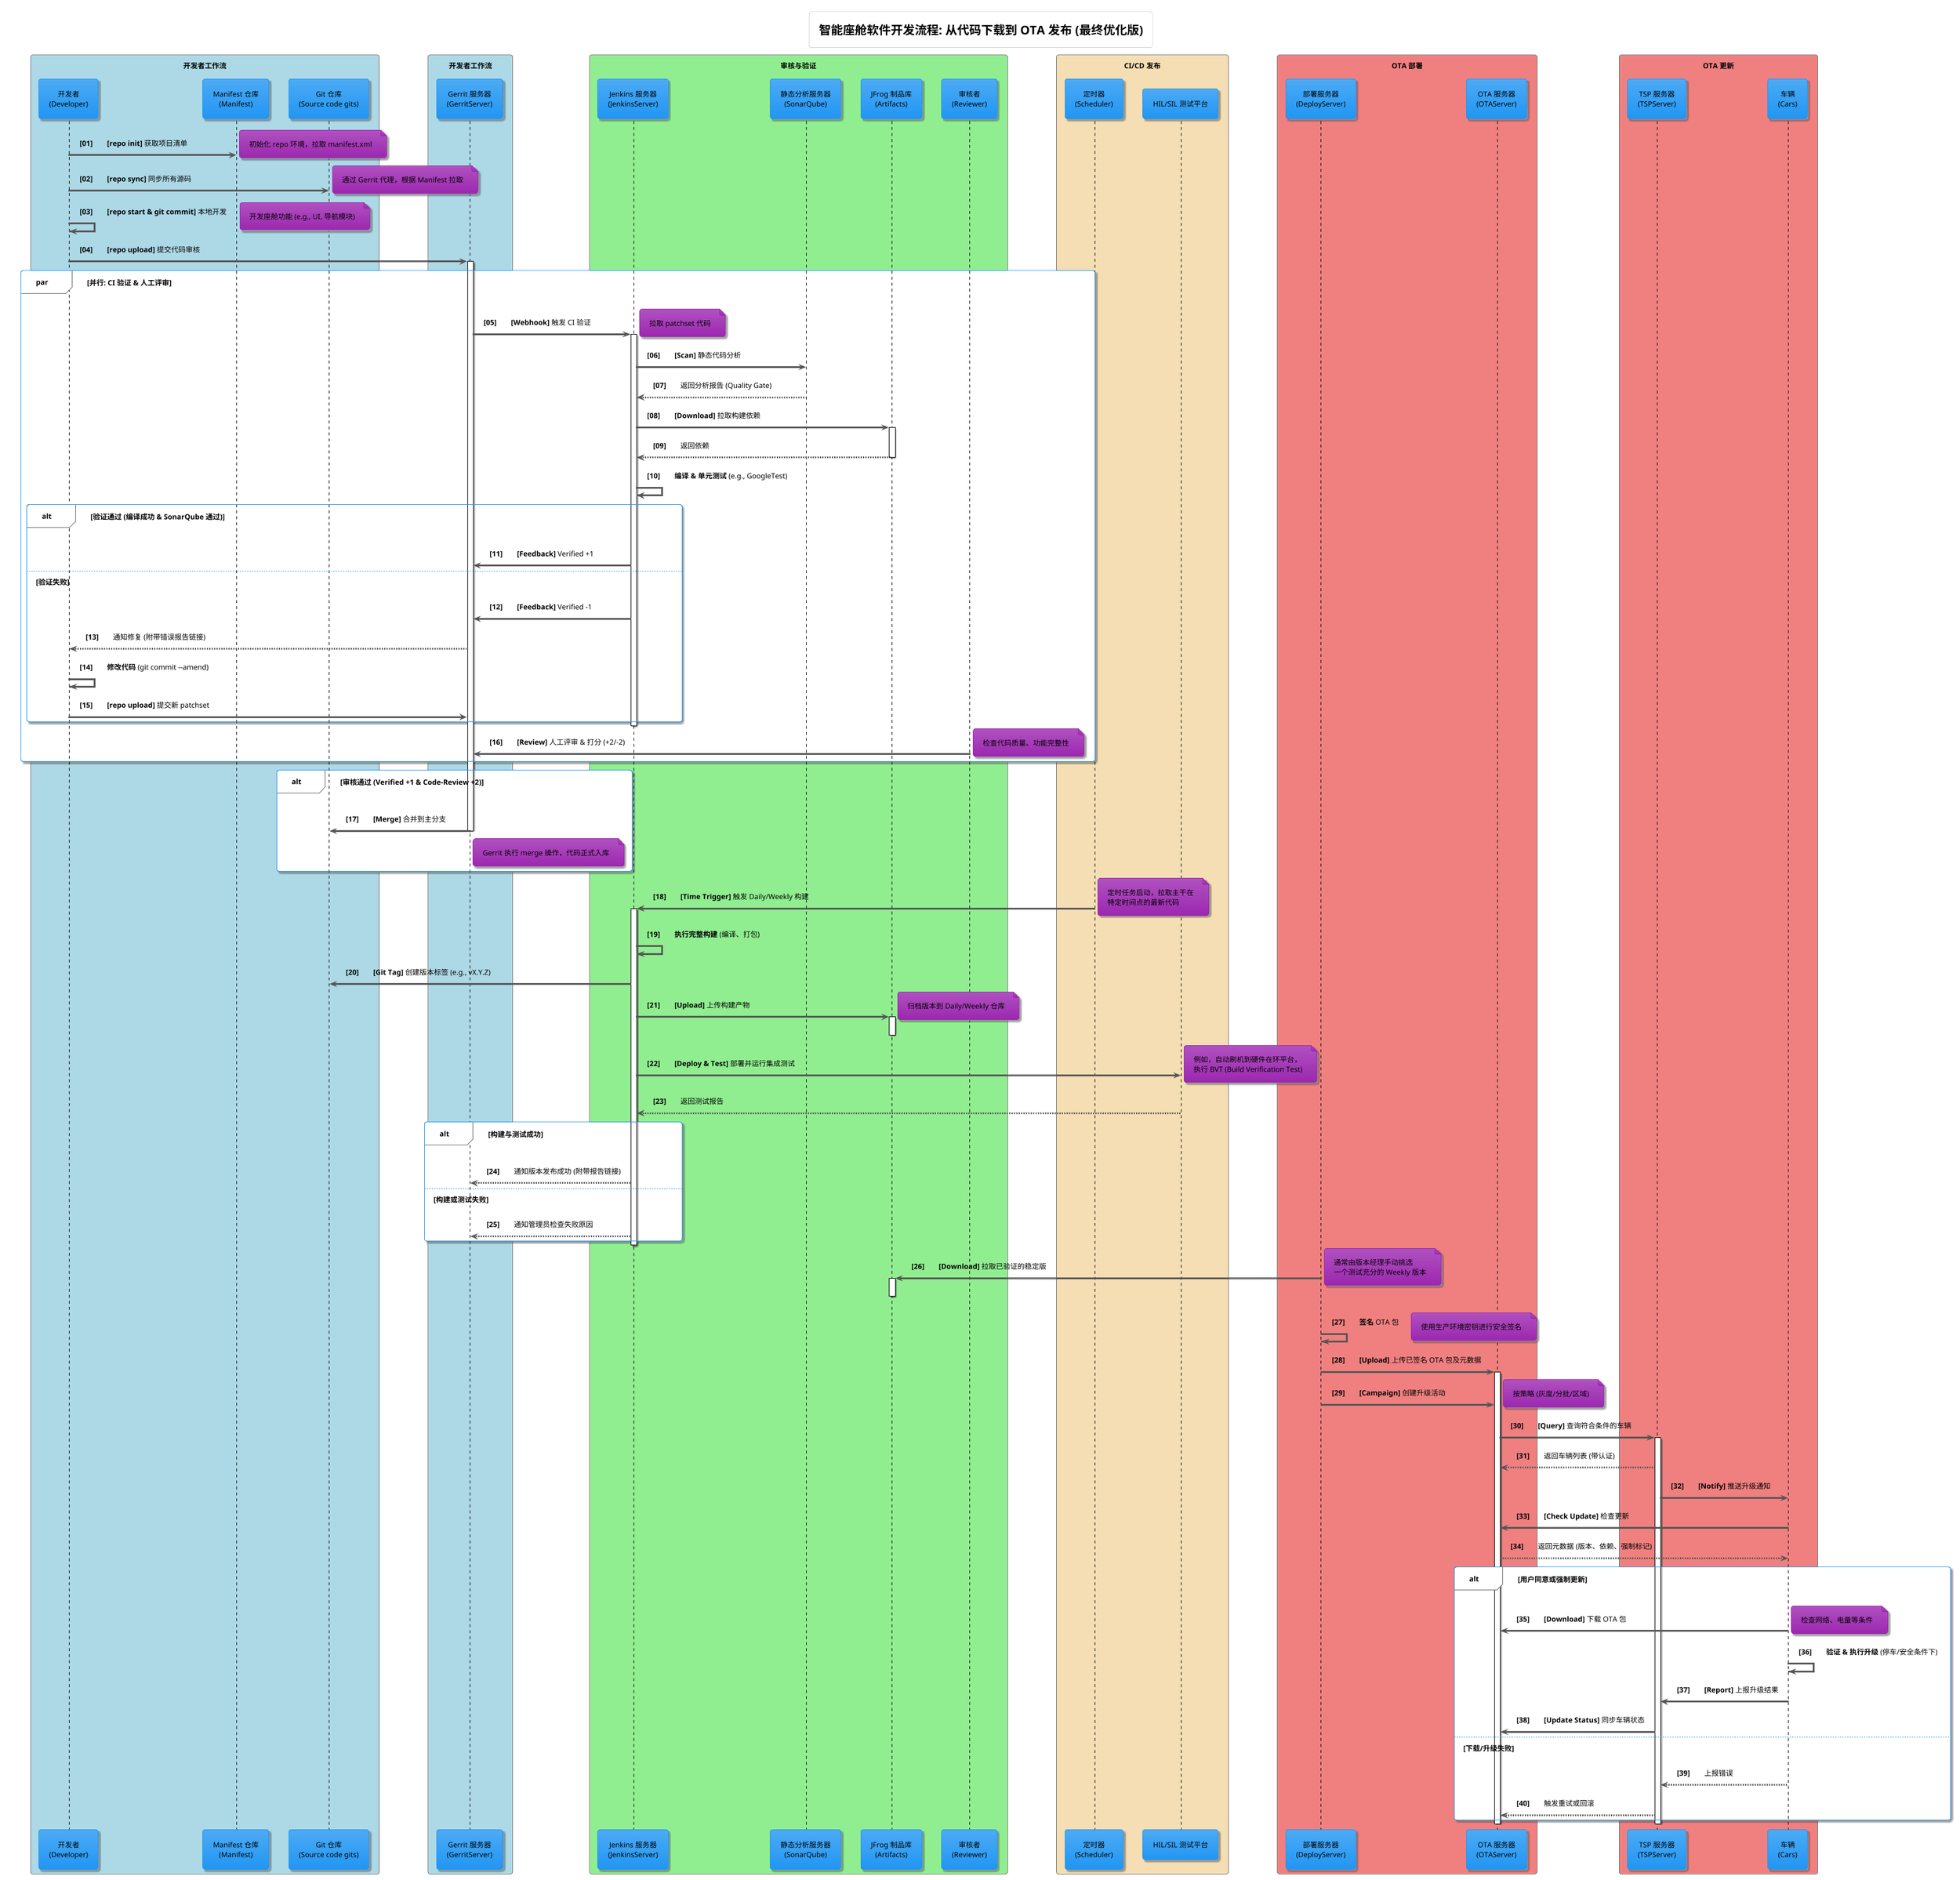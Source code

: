 @startuml
!theme materia
skinparam SequenceLifeLineBorderColor black
skinparam ArrowColor #555555
skinparam defaultFontColor #000000
autonumber "<b>[00]"
' 增加此行来压缩布局，数值可以根据需要调整
skinparam ParticipantPadding 10

title 智能座舱软件开发流程: 从代码下载到 OTA 发布 (最终优化版)

' === 阶段 1: 代码下载 ===
box "开发者工作流" #LightBlue
  "开发者\n(Developer)" -> "Manifest 仓库\n(Manifest)": **[repo init]** 获取项目清单
  note right: 初始化 repo 环境，拉取 manifest.xml
  "开发者\n(Developer)" -> "Git 仓库\n(Source code gits)": **[repo sync]** 同步所有源码
  note right: 通过 Gerrit 代理，根据 Manifest 拉取
end box

' === 阶段 2: 代码提交 ===
box "开发者工作流" #LightBlue
  "开发者\n(Developer)" -> "开发者\n(Developer)": **[repo start & git commit]** 本地开发
  note right: 开发座舱功能 (e.g., UI, 导航模块)
  "开发者\n(Developer)" -> "Gerrit 服务器\n(GerritServer)": **[repo upload]** 提交代码审核
  activate "Gerrit 服务器\n(GerritServer)"
end box

' === 阶段 3: 代码审核 ===
box "审核与验证" #LightGreen
  par 并行: CI 验证 & 人工评审
    "Gerrit 服务器\n(GerritServer)" -> "Jenkins 服务器\n(JenkinsServer)": **[Webhook]** 触发 CI 验证
    activate "Jenkins 服务器\n(JenkinsServer)"
    note right: 拉取 patchset 代码
    
    "Jenkins 服务器\n(JenkinsServer)" -> "静态分析服务器\n(SonarQube)": **[Scan]** 静态代码分析
    "静态分析服务器\n(SonarQube)" --> "Jenkins 服务器\n(JenkinsServer)": 返回分析报告 (Quality Gate)
    
    "Jenkins 服务器\n(JenkinsServer)" -> "JFrog 制品库\n(Artifacts)": **[Download]** 拉取构建依赖
    activate "JFrog 制品库\n(Artifacts)"
    "JFrog 制品库\n(Artifacts)" --> "Jenkins 服务器\n(JenkinsServer)": 返回依赖
    deactivate "JFrog 制品库\n(Artifacts)"
    
    "Jenkins 服务器\n(JenkinsServer)" -> "Jenkins 服务器\n(JenkinsServer)": **编译 & 单元测试** (e.g., GoogleTest)
    
    alt 验证通过 (编译成功 & SonarQube 通过)
      "Jenkins 服务器\n(JenkinsServer)" -> "Gerrit 服务器\n(GerritServer)": **[Feedback]** Verified +1
    else 验证失败
      "Jenkins 服务器\n(JenkinsServer)" -> "Gerrit 服务器\n(GerritServer)": **[Feedback]** Verified -1
      "Gerrit 服务器\n(GerritServer)" --> "开发者\n(Developer)": 通知修复 (附带错误报告链接)
      "开发者\n(Developer)" -> "开发者\n(Developer)": **修改代码** (git commit --amend)
      "开发者\n(Developer)" -> "Gerrit 服务器\n(GerritServer)": **[repo upload]** 提交新 patchset
    end
    deactivate "Jenkins 服务器\n(JenkinsServer)"

    "审核者\n(Reviewer)" -> "Gerrit 服务器\n(GerritServer)": **[Review]** 人工评审 & 打分 (+2/-2)
    note right: 检查代码质量、功能完整性
  end par
end box

' === 阶段 4: 代码入库 ===
box "代码合并" #LightGreen
  ' 审核拒绝的流程已在阶段3闭环，这里只展示成功路径，使逻辑更清晰
  alt 审核通过 (Verified +1 & Code-Review +2)
    "Gerrit 服务器\n(GerritServer)" -> "Git 仓库\n(Source code gits)": **[Merge]** 合并到主分支
    deactivate "Gerrit 服务器\n(GerritServer)"
    note right of "Gerrit 服务器\n(GerritServer)": Gerrit 执行 merge 操作，代码正式入库
  end
end box

' === 阶段 5: Daily/Weekly 发布 ===
box "CI/CD 发布" #Wheat
  "定时器\n(Scheduler)" -> "Jenkins 服务器\n(JenkinsServer)": **[Time Trigger]** 触发 Daily/Weekly 构建
  activate "Jenkins 服务器\n(JenkinsServer)"
  note right: 定时任务启动，拉取主干在\n特定时间点的最新代码
  "Jenkins 服务器\n(JenkinsServer)" -> "Jenkins 服务器\n(JenkinsServer)": **执行完整构建** (编译、打包)
  "Jenkins 服务器\n(JenkinsServer)" -> "Git 仓库\n(Source code gits)": **[Git Tag]** 创建版本标签 (e.g., vX.Y.Z)
  "Jenkins 服务器\n(JenkinsServer)" -> "JFrog 制品库\n(Artifacts)": **[Upload]** 上传构建产物
  activate "JFrog 制品库\n(Artifacts)"
  note right: 归档版本到 Daily/Weekly 仓库
  deactivate "JFrog 制品库\n(Artifacts)"

  ' 新增: 触发自动化集成测试
  "Jenkins 服务器\n(JenkinsServer)" -> "HIL/SIL 测试平台": **[Deploy & Test]** 部署并运行集成测试
  note right: 例如，自动刷机到硬件在环平台，\n执行 BVT (Build Verification Test)
  "HIL/SIL 测试平台" --> "Jenkins 服务器\n(JenkinsServer)": 返回测试报告
  
  alt 构建与测试成功
     "Jenkins 服务器\n(JenkinsServer)" --> "Gerrit 服务器\n(GerritServer)": 通知版本发布成功 (附带报告链接)
  else 构建或测试失败
     "Jenkins 服务器\n(JenkinsServer)" --> "Gerrit 服务器\n(GerritServer)": 通知管理员检查失败原因
  end
  deactivate "Jenkins 服务器\n(JenkinsServer)"
end box

' === 阶段 6: OTA 发布 ===
box "OTA 部署" #LightCoral
  "部署服务器\n(DeployServer)" -> "JFrog 制品库\n(Artifacts)": **[Download]** 拉取已验证的稳定版
  activate "JFrog 制品库\n(Artifacts)"
  note right: 通常由版本经理手动挑选\n一个测试充分的 Weekly 版本
  deactivate "JFrog 制品库\n(Artifacts)"
  "部署服务器\n(DeployServer)" -> "部署服务器\n(DeployServer)": **签名** OTA 包
  note right: 使用生产环境密钥进行安全签名
  "部署服务器\n(DeployServer)" -> "OTA 服务器\n(OTAServer)": **[Upload]** 上传已签名 OTA 包及元数据
  activate "OTA 服务器\n(OTAServer)"
end box

' === 阶段 7: OTA 推送与车辆更新 ===
box "OTA 更新" #LightCoral
  "部署服务器\n(DeployServer)" -> "OTA 服务器\n(OTAServer)": **[Campaign]** 创建升级活动
  note right: 按策略 (灰度/分批/区域)
  "OTA 服务器\n(OTAServer)" -> "TSP 服务器\n(TSPServer)": **[Query]** 查询符合条件的车辆
  activate "TSP 服务器\n(TSPServer)"
  "TSP 服务器\n(TSPServer)" --> "OTA 服务器\n(OTAServer)": 返回车辆列表 (带认证)
  "TSP 服务器\n(TSPServer)" -> "车辆\n(Cars)": **[Notify]** 推送升级通知
  "车辆\n(Cars)" -> "OTA 服务器\n(OTAServer)": **[Check Update]** 检查更新
  "OTA 服务器\n(OTAServer)" --> "车辆\n(Cars)": 返回元数据 (版本、依赖、强制标记)
  alt 用户同意或强制更新
    "车辆\n(Cars)" -> "OTA 服务器\n(OTAServer)": **[Download]** 下载 OTA 包
    note right: 检查网络、电量等条件
    "车辆\n(Cars)" -> "车辆\n(Cars)": **验证 & 执行升级** (停车/安全条件下)
    "车辆\n(Cars)" -> "TSP 服务器\n(TSPServer)": **[Report]** 上报升级结果
    "TSP 服务器\n(TSPServer)" -> "OTA 服务器\n(OTAServer)": **[Update Status]** 同步车辆状态
  else 下载/升级失败
    "车辆\n(Cars)" --> "TSP 服务器\n(TSPServer)": 上报错误
    "TSP 服务器\n(TSPServer)" --> "OTA 服务器\n(OTAServer)": 触发重试或回滚
  end
  deactivate "OTA 服务器\n(OTAServer)"
  deactivate "TSP 服务器\n(TSPServer)"
end box

@enduml